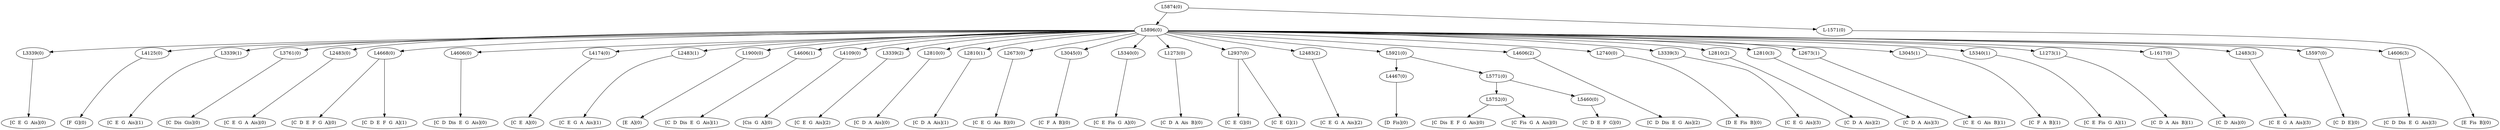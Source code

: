 digraph sample{
"L3339(0)"->"[C  E  G  Ais](0)"
"L4125(0)"->"[F  G](0)"
"L3339(1)"->"[C  E  G  Ais](1)"
"L3761(0)"->"[C  Dis  Gis](0)"
"L2483(0)"->"[C  E  G  A  Ais](0)"
"L4668(0)"->"[C  D  E  F  G  A](0)"
"L4668(0)"->"[C  D  E  F  G  A](1)"
"L4606(0)"->"[C  D  Dis  E  G  Ais](0)"
"L4174(0)"->"[C  E  A](0)"
"L2483(1)"->"[C  E  G  A  Ais](1)"
"L1900(0)"->"[E  A](0)"
"L4606(1)"->"[C  D  Dis  E  G  Ais](1)"
"L4109(0)"->"[Cis  G  A](0)"
"L3339(2)"->"[C  E  G  Ais](2)"
"L2810(0)"->"[C  D  A  Ais](0)"
"L2810(1)"->"[C  D  A  Ais](1)"
"L2673(0)"->"[C  E  G  Ais  B](0)"
"L3045(0)"->"[C  F  A  B](0)"
"L5340(0)"->"[C  E  Fis  G  A](0)"
"L1273(0)"->"[C  D  A  Ais  B](0)"
"L2937(0)"->"[C  E  G](0)"
"L2937(0)"->"[C  E  G](1)"
"L2483(2)"->"[C  E  G  A  Ais](2)"
"L4467(0)"->"[D  Fis](0)"
"L5752(0)"->"[C  Dis  E  F  G  Ais](0)"
"L5752(0)"->"[C  Fis  G  A  Ais](0)"
"L5460(0)"->"[C  D  E  F  G](0)"
"L5771(0)"->"L5752(0)"
"L5771(0)"->"L5460(0)"
"L5921(0)"->"L4467(0)"
"L5921(0)"->"L5771(0)"
"L4606(2)"->"[C  D  Dis  E  G  Ais](2)"
"L2740(0)"->"[D  E  Fis  B](0)"
"L3339(3)"->"[C  E  G  Ais](3)"
"L2810(2)"->"[C  D  A  Ais](2)"
"L2810(3)"->"[C  D  A  Ais](3)"
"L2673(1)"->"[C  E  G  Ais  B](1)"
"L3045(1)"->"[C  F  A  B](1)"
"L5340(1)"->"[C  E  Fis  G  A](1)"
"L1273(1)"->"[C  D  A  Ais  B](1)"
"L-1617(0)"->"[C  D  Ais](0)"
"L2483(3)"->"[C  E  G  A  Ais](3)"
"L5597(0)"->"[C  D  E](0)"
"L4606(3)"->"[C  D  Dis  E  G  Ais](3)"
"L5896(0)"->"L3339(0)"
"L5896(0)"->"L4125(0)"
"L5896(0)"->"L3339(1)"
"L5896(0)"->"L3761(0)"
"L5896(0)"->"L2483(0)"
"L5896(0)"->"L4668(0)"
"L5896(0)"->"L4606(0)"
"L5896(0)"->"L4174(0)"
"L5896(0)"->"L2483(1)"
"L5896(0)"->"L1900(0)"
"L5896(0)"->"L4606(1)"
"L5896(0)"->"L4109(0)"
"L5896(0)"->"L3339(2)"
"L5896(0)"->"L2810(0)"
"L5896(0)"->"L2810(1)"
"L5896(0)"->"L2673(0)"
"L5896(0)"->"L3045(0)"
"L5896(0)"->"L5340(0)"
"L5896(0)"->"L1273(0)"
"L5896(0)"->"L2937(0)"
"L5896(0)"->"L2483(2)"
"L5896(0)"->"L5921(0)"
"L5896(0)"->"L4606(2)"
"L5896(0)"->"L2740(0)"
"L5896(0)"->"L3339(3)"
"L5896(0)"->"L2810(2)"
"L5896(0)"->"L2810(3)"
"L5896(0)"->"L2673(1)"
"L5896(0)"->"L3045(1)"
"L5896(0)"->"L5340(1)"
"L5896(0)"->"L1273(1)"
"L5896(0)"->"L-1617(0)"
"L5896(0)"->"L2483(3)"
"L5896(0)"->"L5597(0)"
"L5896(0)"->"L4606(3)"
"L-1571(0)"->"[E  Fis  B](0)"
"L5874(0)"->"L5896(0)"
"L5874(0)"->"L-1571(0)"
{rank = min; "L5874(0)"}
{rank = same; "L5896(0)"; "L-1571(0)";}
{rank = same; "L3339(0)"; "L4125(0)"; "L3339(1)"; "L3761(0)"; "L2483(0)"; "L4668(0)"; "L4606(0)"; "L4174(0)"; "L2483(1)"; "L1900(0)"; "L4606(1)"; "L4109(0)"; "L3339(2)"; "L2810(0)"; "L2810(1)"; "L2673(0)"; "L3045(0)"; "L5340(0)"; "L1273(0)"; "L2937(0)"; "L2483(2)"; "L5921(0)"; "L4606(2)"; "L2740(0)"; "L3339(3)"; "L2810(2)"; "L2810(3)"; "L2673(1)"; "L3045(1)"; "L5340(1)"; "L1273(1)"; "L-1617(0)"; "L2483(3)"; "L5597(0)"; "L4606(3)";}
{rank = same; "L4467(0)"; "L5771(0)";}
{rank = same; "L5752(0)"; "L5460(0)";}
{rank = max; "[C  D  A  Ais  B](0)"; "[C  D  A  Ais  B](1)"; "[C  D  A  Ais](0)"; "[C  D  A  Ais](1)"; "[C  D  A  Ais](2)"; "[C  D  A  Ais](3)"; "[C  D  Ais](0)"; "[C  D  Dis  E  G  Ais](0)"; "[C  D  Dis  E  G  Ais](1)"; "[C  D  Dis  E  G  Ais](2)"; "[C  D  Dis  E  G  Ais](3)"; "[C  D  E  F  G  A](0)"; "[C  D  E  F  G  A](1)"; "[C  D  E  F  G](0)"; "[C  D  E](0)"; "[C  Dis  E  F  G  Ais](0)"; "[C  Dis  Gis](0)"; "[C  E  A](0)"; "[C  E  Fis  G  A](0)"; "[C  E  Fis  G  A](1)"; "[C  E  G  A  Ais](0)"; "[C  E  G  A  Ais](1)"; "[C  E  G  A  Ais](2)"; "[C  E  G  A  Ais](3)"; "[C  E  G  Ais  B](0)"; "[C  E  G  Ais  B](1)"; "[C  E  G  Ais](0)"; "[C  E  G  Ais](1)"; "[C  E  G  Ais](2)"; "[C  E  G  Ais](3)"; "[C  E  G](0)"; "[C  E  G](1)"; "[C  F  A  B](0)"; "[C  F  A  B](1)"; "[C  Fis  G  A  Ais](0)"; "[Cis  G  A](0)"; "[D  E  Fis  B](0)"; "[D  Fis](0)"; "[E  A](0)"; "[E  Fis  B](0)"; "[F  G](0)";}
}